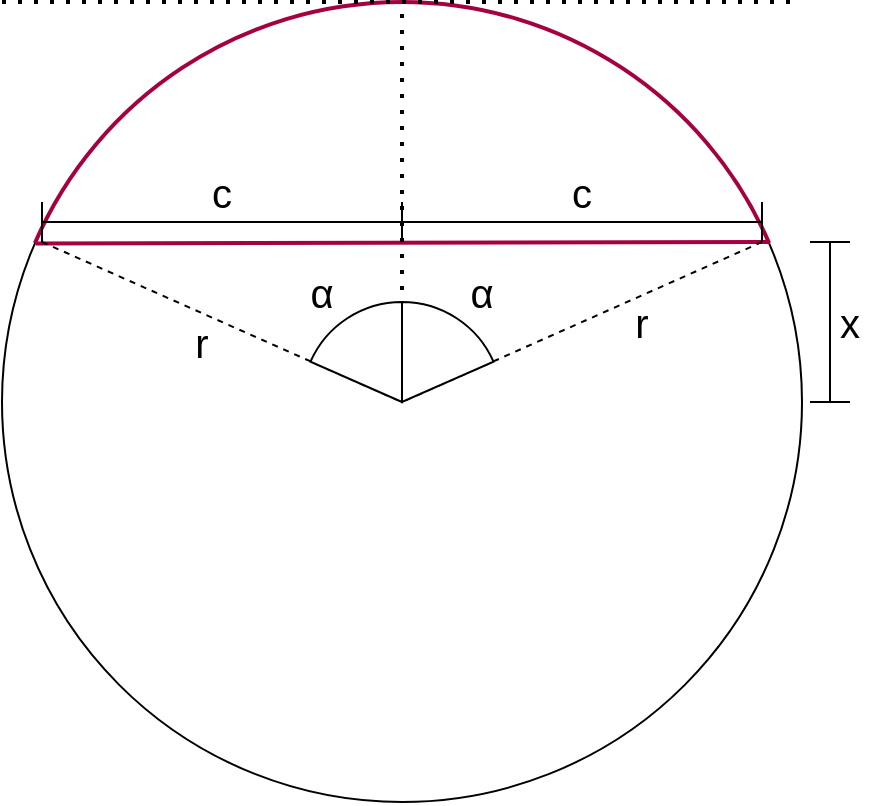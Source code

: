 <mxfile version="24.2.5" type="device">
  <diagram name="Page-1" id="t3d3-SSKAyB4mBenZ0mL">
    <mxGraphModel dx="1450" dy="1586" grid="1" gridSize="10" guides="1" tooltips="1" connect="1" arrows="1" fold="1" page="1" pageScale="1" pageWidth="827" pageHeight="1169" math="0" shadow="0">
      <root>
        <mxCell id="0" />
        <mxCell id="1" parent="0" />
        <mxCell id="-MQa0_uv0SwBElWbOj7F-25" value="" style="ellipse;whiteSpace=wrap;html=1;fillColor=none;movable=1;resizable=1;rotatable=1;deletable=1;editable=1;locked=0;connectable=1;" parent="1" vertex="1">
          <mxGeometry width="400" height="400" as="geometry" />
        </mxCell>
        <mxCell id="-MQa0_uv0SwBElWbOj7F-34" value="" style="verticalLabelPosition=bottom;verticalAlign=top;html=1;shape=mxgraph.basic.arc;startAngle=0.815;endAngle=0.185;fillColor=#d80073;fontColor=#ffffff;strokeColor=#A50040;strokeWidth=2;movable=0;resizable=0;rotatable=0;deletable=0;editable=0;locked=1;connectable=0;" parent="1" vertex="1">
          <mxGeometry width="400" height="400" as="geometry" />
        </mxCell>
        <mxCell id="-MQa0_uv0SwBElWbOj7F-27" value="r" style="text;html=1;align=center;verticalAlign=middle;whiteSpace=wrap;rounded=0;movable=1;resizable=1;rotatable=1;deletable=1;editable=1;locked=0;connectable=1;fontSize=20;" parent="1" vertex="1">
          <mxGeometry x="300" y="150" width="40" height="20" as="geometry" />
        </mxCell>
        <mxCell id="C0UlJnti33HHg7oZRgr2-1" value="" style="endArrow=none;html=1;rounded=0;fillColor=#d80073;strokeColor=#A50040;strokeWidth=2;entryX=0.96;entryY=0.3;entryDx=0;entryDy=0;entryPerimeter=0;exitX=0.042;exitY=0.302;exitDx=0;exitDy=0;exitPerimeter=0;movable=0;resizable=0;rotatable=0;deletable=0;editable=0;locked=1;connectable=0;" parent="1" source="-MQa0_uv0SwBElWbOj7F-25" target="-MQa0_uv0SwBElWbOj7F-25" edge="1">
          <mxGeometry width="50" height="50" relative="1" as="geometry">
            <mxPoint x="-40" y="120" as="sourcePoint" />
            <mxPoint x="440" y="120" as="targetPoint" />
          </mxGeometry>
        </mxCell>
        <mxCell id="C0UlJnti33HHg7oZRgr2-3" value="x" style="text;html=1;align=center;verticalAlign=middle;whiteSpace=wrap;rounded=0;movable=1;resizable=1;rotatable=1;deletable=1;editable=1;locked=0;connectable=1;fontSize=20;" parent="1" vertex="1">
          <mxGeometry x="414" y="120" width="20" height="80" as="geometry" />
        </mxCell>
        <mxCell id="C0UlJnti33HHg7oZRgr2-4" value="" style="endArrow=none;dashed=1;html=1;rounded=0;movable=0;resizable=0;rotatable=0;deletable=0;editable=0;locked=1;connectable=0;" parent="1" edge="1">
          <mxGeometry width="50" height="50" relative="1" as="geometry">
            <mxPoint x="20" y="120" as="sourcePoint" />
            <mxPoint x="200" y="200" as="targetPoint" />
          </mxGeometry>
        </mxCell>
        <mxCell id="C0UlJnti33HHg7oZRgr2-5" value="" style="endArrow=none;dashed=1;html=1;dashPattern=1 3;strokeWidth=2;rounded=0;movable=0;resizable=0;rotatable=0;deletable=0;editable=0;locked=1;connectable=0;" parent="1" edge="1">
          <mxGeometry width="50" height="50" relative="1" as="geometry">
            <mxPoint x="200" y="200" as="sourcePoint" />
            <mxPoint x="200" as="targetPoint" />
          </mxGeometry>
        </mxCell>
        <mxCell id="C0UlJnti33HHg7oZRgr2-6" value="" style="endArrow=none;dashed=1;html=1;dashPattern=1 3;strokeWidth=2;rounded=0;movable=0;resizable=0;rotatable=0;deletable=0;editable=0;locked=1;connectable=0;" parent="1" edge="1">
          <mxGeometry width="50" height="50" relative="1" as="geometry">
            <mxPoint as="sourcePoint" />
            <mxPoint x="400" as="targetPoint" />
          </mxGeometry>
        </mxCell>
        <mxCell id="C0UlJnti33HHg7oZRgr2-7" value="" style="verticalLabelPosition=bottom;verticalAlign=top;html=1;shape=mxgraph.basic.pie;startAngle=0.816;endAngle=0;movable=1;resizable=1;rotatable=1;deletable=1;editable=1;locked=0;connectable=1;" parent="1" vertex="1">
          <mxGeometry x="150" y="150" width="100" height="100" as="geometry" />
        </mxCell>
        <mxCell id="C0UlJnti33HHg7oZRgr2-10" value="α" style="text;html=1;align=center;verticalAlign=middle;whiteSpace=wrap;rounded=0;fontSize=20;movable=0;resizable=0;rotatable=0;deletable=0;editable=0;locked=1;connectable=0;" parent="1" vertex="1">
          <mxGeometry x="130" y="130" width="60" height="30" as="geometry" />
        </mxCell>
        <mxCell id="QWODdtxRCyNZG4VZqOCY-1" value="" style="endArrow=none;dashed=1;html=1;rounded=0;movable=0;resizable=0;rotatable=0;deletable=0;editable=0;locked=1;connectable=0;" parent="1" edge="1">
          <mxGeometry width="50" height="50" relative="1" as="geometry">
            <mxPoint x="380" y="120" as="sourcePoint" />
            <mxPoint x="200" y="200" as="targetPoint" />
          </mxGeometry>
        </mxCell>
        <mxCell id="QWODdtxRCyNZG4VZqOCY-2" value="" style="verticalLabelPosition=bottom;verticalAlign=top;html=1;shape=mxgraph.basic.pie;startAngle=0;endAngle=0.184;movable=1;resizable=1;rotatable=1;deletable=1;editable=1;locked=0;connectable=1;" parent="1" vertex="1">
          <mxGeometry x="150" y="150" width="100" height="100" as="geometry" />
        </mxCell>
        <mxCell id="QWODdtxRCyNZG4VZqOCY-3" value="α" style="text;html=1;align=center;verticalAlign=middle;whiteSpace=wrap;rounded=0;fontSize=20;movable=1;resizable=1;rotatable=1;deletable=1;editable=1;locked=0;connectable=1;" parent="1" vertex="1">
          <mxGeometry x="210" y="130" width="60" height="30" as="geometry" />
        </mxCell>
        <mxCell id="C0UlJnti33HHg7oZRgr2-2" value="" style="shape=crossbar;whiteSpace=wrap;html=1;rounded=1;direction=south;movable=1;resizable=1;rotatable=1;deletable=1;editable=1;locked=0;connectable=1;" parent="1" vertex="1">
          <mxGeometry x="404" y="120" width="20" height="80" as="geometry" />
        </mxCell>
        <mxCell id="QWODdtxRCyNZG4VZqOCY-6" value="r" style="text;html=1;align=center;verticalAlign=middle;whiteSpace=wrap;rounded=0;movable=1;resizable=1;rotatable=1;deletable=1;editable=1;locked=0;connectable=1;fontSize=20;" parent="1" vertex="1">
          <mxGeometry x="80" y="160" width="40" height="20" as="geometry" />
        </mxCell>
        <mxCell id="3VmaRRSw8R8YEZRotxpt-1" value="" style="shape=crossbar;whiteSpace=wrap;html=1;rounded=1;" vertex="1" parent="1">
          <mxGeometry x="20" y="100" width="180" height="20" as="geometry" />
        </mxCell>
        <mxCell id="3VmaRRSw8R8YEZRotxpt-2" value="c" style="text;html=1;align=center;verticalAlign=middle;whiteSpace=wrap;rounded=0;fontSize=20;movable=1;resizable=1;rotatable=1;deletable=1;editable=1;locked=0;connectable=1;" vertex="1" parent="1">
          <mxGeometry x="20" y="80" width="180" height="30" as="geometry" />
        </mxCell>
        <mxCell id="3VmaRRSw8R8YEZRotxpt-3" value="c" style="text;html=1;align=center;verticalAlign=middle;whiteSpace=wrap;rounded=0;fontSize=20;movable=1;resizable=1;rotatable=1;deletable=1;editable=1;locked=0;connectable=1;" vertex="1" parent="1">
          <mxGeometry x="200" y="80" width="180" height="30" as="geometry" />
        </mxCell>
        <mxCell id="3VmaRRSw8R8YEZRotxpt-6" value="" style="shape=crossbar;whiteSpace=wrap;html=1;rounded=1;" vertex="1" parent="1">
          <mxGeometry x="200" y="100" width="180" height="20" as="geometry" />
        </mxCell>
      </root>
    </mxGraphModel>
  </diagram>
</mxfile>
